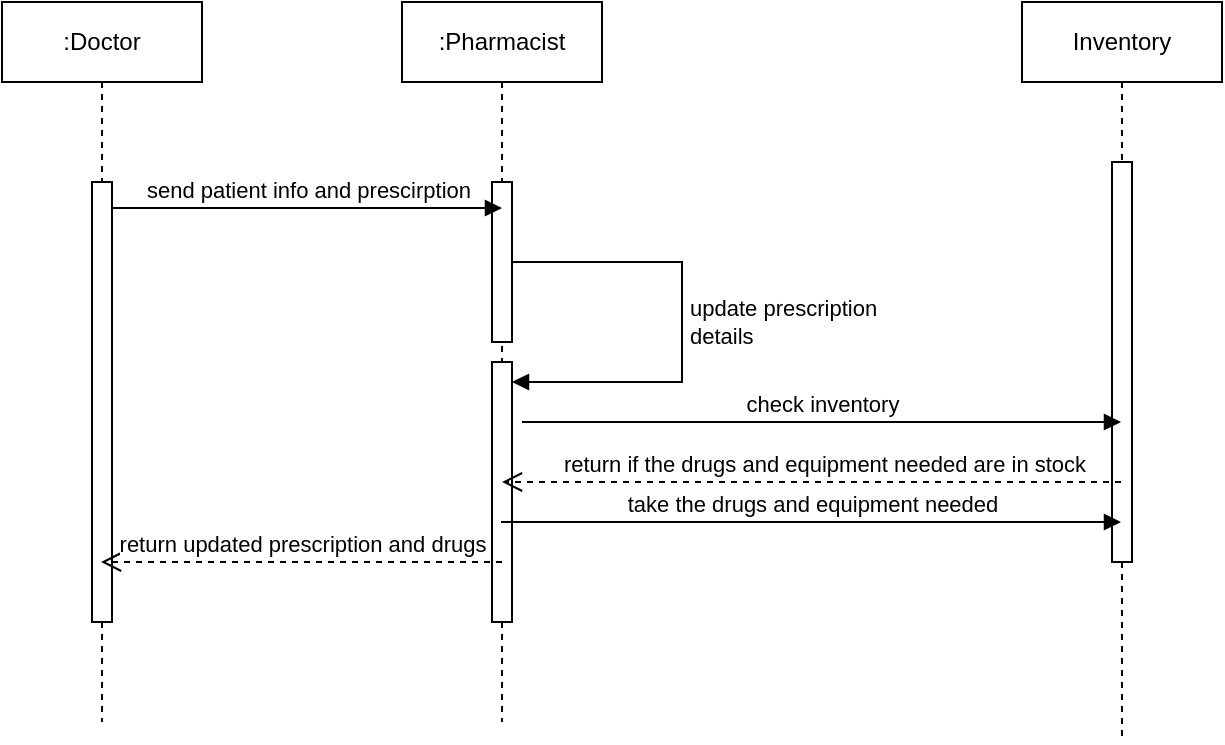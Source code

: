 <mxfile version="24.2.9" type="device">
  <diagram name="Page-1" id="rFObrn94NbEKTqxaNxgj">
    <mxGraphModel dx="1461" dy="652" grid="1" gridSize="10" guides="1" tooltips="1" connect="1" arrows="1" fold="1" page="1" pageScale="1" pageWidth="850" pageHeight="1100" math="0" shadow="0">
      <root>
        <mxCell id="0" />
        <mxCell id="1" parent="0" />
        <mxCell id="LEBW6ZDdR1jyan6_hRrG-2" value=":Doctor" style="shape=umlLifeline;perimeter=lifelinePerimeter;whiteSpace=wrap;html=1;container=1;dropTarget=0;collapsible=0;recursiveResize=0;outlineConnect=0;portConstraint=eastwest;newEdgeStyle={&quot;curved&quot;:0,&quot;rounded&quot;:0};" vertex="1" parent="1">
          <mxGeometry x="100" y="60" width="100" height="360" as="geometry" />
        </mxCell>
        <mxCell id="LEBW6ZDdR1jyan6_hRrG-3" value="" style="html=1;points=[[0,0,0,0,5],[0,1,0,0,-5],[1,0,0,0,5],[1,1,0,0,-5]];perimeter=orthogonalPerimeter;outlineConnect=0;targetShapes=umlLifeline;portConstraint=eastwest;newEdgeStyle={&quot;curved&quot;:0,&quot;rounded&quot;:0};" vertex="1" parent="LEBW6ZDdR1jyan6_hRrG-2">
          <mxGeometry x="45" y="90" width="10" height="220" as="geometry" />
        </mxCell>
        <mxCell id="LEBW6ZDdR1jyan6_hRrG-4" value=":Pharmacist" style="shape=umlLifeline;perimeter=lifelinePerimeter;whiteSpace=wrap;html=1;container=1;dropTarget=0;collapsible=0;recursiveResize=0;outlineConnect=0;portConstraint=eastwest;newEdgeStyle={&quot;curved&quot;:0,&quot;rounded&quot;:0};" vertex="1" parent="1">
          <mxGeometry x="300" y="60" width="100" height="360" as="geometry" />
        </mxCell>
        <mxCell id="LEBW6ZDdR1jyan6_hRrG-6" value="" style="html=1;points=[[0,0,0,0,5],[0,1,0,0,-5],[1,0,0,0,5],[1,1,0,0,-5]];perimeter=orthogonalPerimeter;outlineConnect=0;targetShapes=umlLifeline;portConstraint=eastwest;newEdgeStyle={&quot;curved&quot;:0,&quot;rounded&quot;:0};" vertex="1" parent="LEBW6ZDdR1jyan6_hRrG-4">
          <mxGeometry x="45" y="90" width="10" height="80" as="geometry" />
        </mxCell>
        <mxCell id="LEBW6ZDdR1jyan6_hRrG-10" value="" style="html=1;points=[[0,0,0,0,5],[0,1,0,0,-5],[1,0,0,0,5],[1,1,0,0,-5]];perimeter=orthogonalPerimeter;outlineConnect=0;targetShapes=umlLifeline;portConstraint=eastwest;newEdgeStyle={&quot;curved&quot;:0,&quot;rounded&quot;:0};" vertex="1" parent="LEBW6ZDdR1jyan6_hRrG-4">
          <mxGeometry x="45" y="180" width="10" height="130" as="geometry" />
        </mxCell>
        <mxCell id="LEBW6ZDdR1jyan6_hRrG-11" value="update prescription&lt;div&gt;details&lt;/div&gt;" style="html=1;align=left;spacingLeft=2;endArrow=block;rounded=0;edgeStyle=orthogonalEdgeStyle;curved=0;rounded=0;" edge="1" target="LEBW6ZDdR1jyan6_hRrG-10" parent="LEBW6ZDdR1jyan6_hRrG-4" source="LEBW6ZDdR1jyan6_hRrG-6">
          <mxGeometry relative="1" as="geometry">
            <mxPoint x="150" y="210" as="sourcePoint" />
            <Array as="points">
              <mxPoint x="140" y="130" />
              <mxPoint x="140" y="190" />
            </Array>
          </mxGeometry>
        </mxCell>
        <mxCell id="LEBW6ZDdR1jyan6_hRrG-5" value="send patient info and prescirption" style="html=1;verticalAlign=bottom;endArrow=block;curved=0;rounded=0;" edge="1" parent="1" source="LEBW6ZDdR1jyan6_hRrG-3">
          <mxGeometry width="80" relative="1" as="geometry">
            <mxPoint x="160" y="160" as="sourcePoint" />
            <mxPoint x="350" y="163" as="targetPoint" />
          </mxGeometry>
        </mxCell>
        <mxCell id="LEBW6ZDdR1jyan6_hRrG-7" value="Inventory" style="shape=umlLifeline;perimeter=lifelinePerimeter;whiteSpace=wrap;html=1;container=1;dropTarget=0;collapsible=0;recursiveResize=0;outlineConnect=0;portConstraint=eastwest;newEdgeStyle={&quot;curved&quot;:0,&quot;rounded&quot;:0};" vertex="1" parent="1">
          <mxGeometry x="610" y="60" width="100" height="370" as="geometry" />
        </mxCell>
        <mxCell id="LEBW6ZDdR1jyan6_hRrG-8" value="" style="html=1;points=[[0,0,0,0,5],[0,1,0,0,-5],[1,0,0,0,5],[1,1,0,0,-5]];perimeter=orthogonalPerimeter;outlineConnect=0;targetShapes=umlLifeline;portConstraint=eastwest;newEdgeStyle={&quot;curved&quot;:0,&quot;rounded&quot;:0};" vertex="1" parent="LEBW6ZDdR1jyan6_hRrG-7">
          <mxGeometry x="45" y="80" width="10" height="200" as="geometry" />
        </mxCell>
        <mxCell id="LEBW6ZDdR1jyan6_hRrG-9" value="check inventory" style="html=1;verticalAlign=bottom;endArrow=block;curved=0;rounded=0;" edge="1" parent="1" target="LEBW6ZDdR1jyan6_hRrG-7">
          <mxGeometry width="80" relative="1" as="geometry">
            <mxPoint x="360" y="270" as="sourcePoint" />
            <mxPoint x="440" y="180" as="targetPoint" />
          </mxGeometry>
        </mxCell>
        <mxCell id="LEBW6ZDdR1jyan6_hRrG-14" value="return if the drugs and equipment needed are in stock" style="html=1;verticalAlign=bottom;endArrow=open;dashed=1;endSize=8;curved=0;rounded=0;" edge="1" parent="1" source="LEBW6ZDdR1jyan6_hRrG-7">
          <mxGeometry x="-0.034" relative="1" as="geometry">
            <mxPoint x="590" y="300" as="sourcePoint" />
            <mxPoint x="350" y="300" as="targetPoint" />
            <mxPoint x="1" as="offset" />
          </mxGeometry>
        </mxCell>
        <mxCell id="LEBW6ZDdR1jyan6_hRrG-17" value="take the drugs and equipment needed" style="html=1;verticalAlign=bottom;endArrow=block;curved=0;rounded=0;" edge="1" parent="1">
          <mxGeometry width="80" relative="1" as="geometry">
            <mxPoint x="349.5" y="320" as="sourcePoint" />
            <mxPoint x="659.5" y="320" as="targetPoint" />
          </mxGeometry>
        </mxCell>
        <mxCell id="LEBW6ZDdR1jyan6_hRrG-19" value="return updated prescription and drugs" style="html=1;verticalAlign=bottom;endArrow=open;dashed=1;endSize=8;curved=0;rounded=0;" edge="1" parent="1">
          <mxGeometry relative="1" as="geometry">
            <mxPoint x="350" y="340" as="sourcePoint" />
            <mxPoint x="149.5" y="340" as="targetPoint" />
          </mxGeometry>
        </mxCell>
      </root>
    </mxGraphModel>
  </diagram>
</mxfile>
